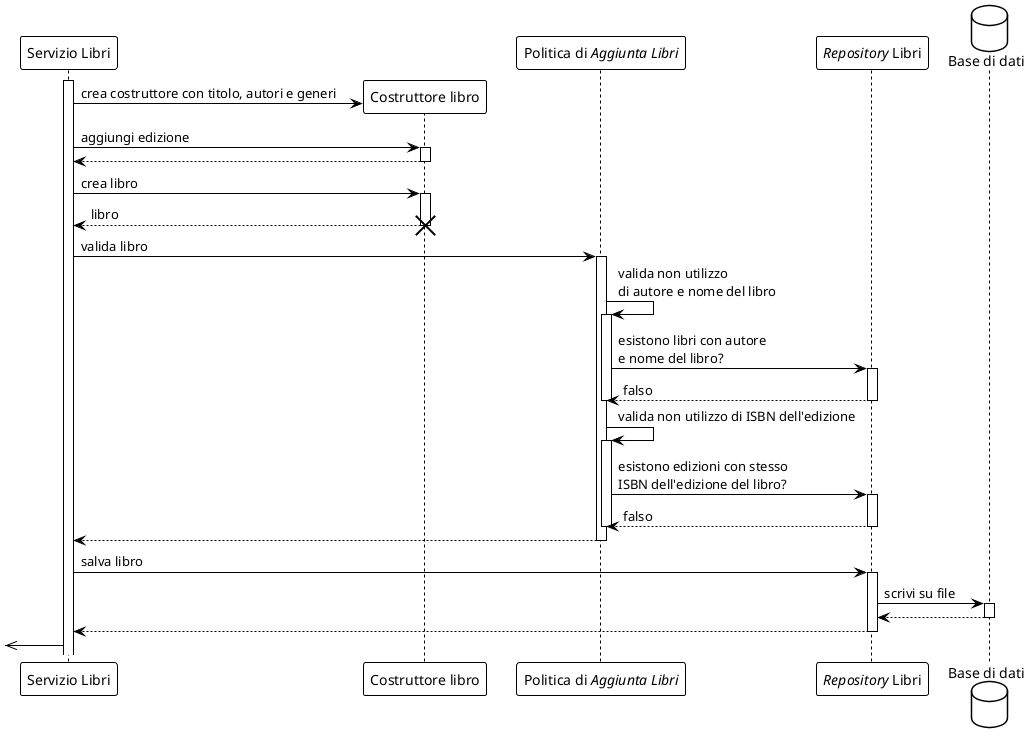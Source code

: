 @startuml
!theme plain


<style>
lifeLine {
  LineStyle 3
}
</style>

participant "Servizio Libri" as bookService

activate bookService


participant "Costruttore libro" as bookBuilder
participant "Politica di //Aggiunta Libri//" as bookCreationValidator
participant "//Repository// Libri" as bookRepository

bookService -> bookBuilder **: crea costruttore con titolo, autori e generi


bookService -> bookBuilder: aggiungi edizione

activate bookBuilder
return 

bookService -> bookBuilder: crea libro
activate bookBuilder
return libro
destroy bookBuilder

bookService -> bookCreationValidator: valida libro

activate bookCreationValidator
bookCreationValidator -> bookCreationValidator: valida non utilizzo\ndi autore e nome del libro


activate bookCreationValidator

bookCreationValidator -> bookRepository: esistono libri con autore\ne nome del libro?


activate bookRepository

return falso

deactivate bookCreationValidator

bookCreationValidator -> bookCreationValidator: valida non utilizzo di ISBN dell'edizione
activate bookCreationValidator


bookCreationValidator -> bookRepository: esistono edizioni con stesso\nISBN dell'edizione del libro?

activate bookRepository

return falso

deactivate bookCreationValidator

return 

bookService -> bookRepository: salva libro

activate bookRepository

database "Base di dati" as collectionFile

bookRepository -> collectionFile: scrivi su file
activate collectionFile

return

return 

<<- bookService


@endumla